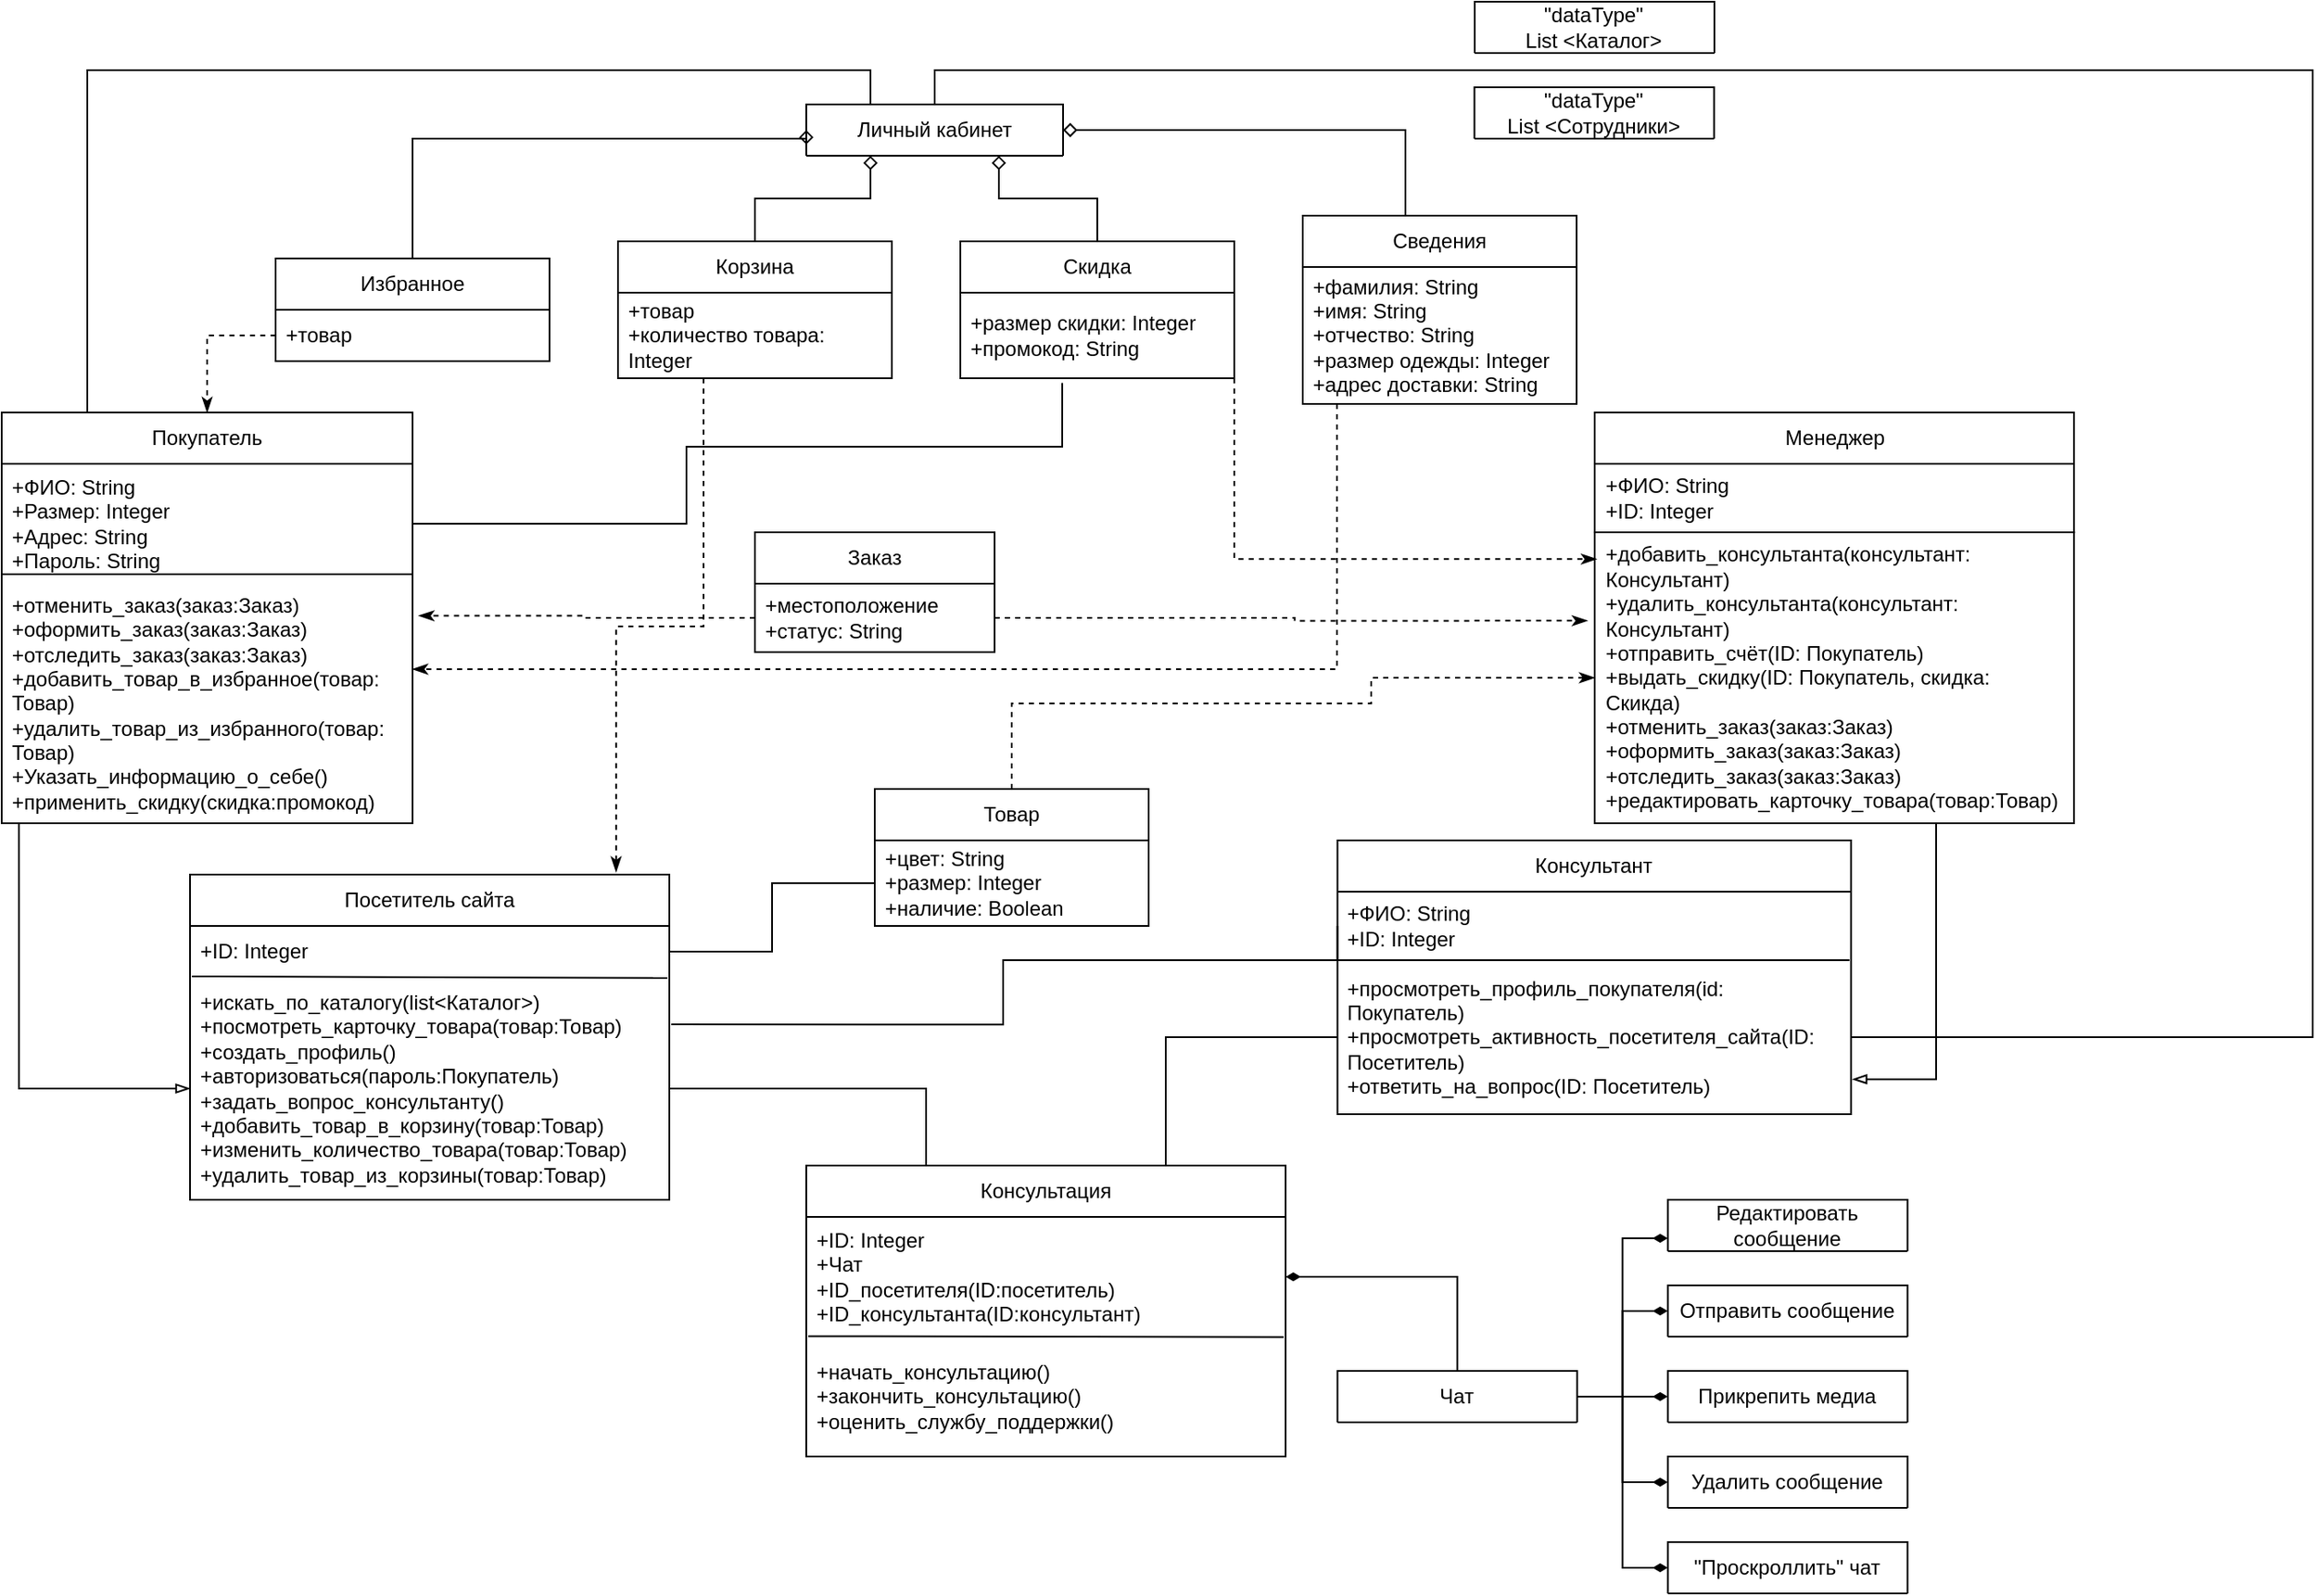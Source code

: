 <mxfile version="20.8.22" type="github">
  <diagram name="Страница 1" id="GJDnTZgHDLv8Mcrg9Rnr">
    <mxGraphModel dx="1431" dy="2005" grid="1" gridSize="10" guides="1" tooltips="1" connect="1" arrows="1" fold="1" page="1" pageScale="1" pageWidth="827" pageHeight="1169" math="0" shadow="0">
      <root>
        <mxCell id="0" />
        <mxCell id="1" parent="0" />
        <mxCell id="iCMyQbfiZRVg7noPx2Mv-5" value="Консультант" style="swimlane;fontStyle=0;childLayout=stackLayout;horizontal=1;startSize=30;horizontalStack=0;resizeParent=1;resizeParentMax=0;resizeLast=0;collapsible=1;marginBottom=0;whiteSpace=wrap;html=1;" vertex="1" parent="1">
          <mxGeometry x="790.3" y="-520" width="300" height="160" as="geometry" />
        </mxCell>
        <mxCell id="iCMyQbfiZRVg7noPx2Mv-7" value="+ФИО: String&lt;br style=&quot;border-color: var(--border-color);&quot;&gt;+ID: Integer" style="text;strokeColor=none;fillColor=none;align=left;verticalAlign=middle;spacingLeft=4;spacingRight=4;overflow=hidden;points=[[0,0.5],[1,0.5]];portConstraint=eastwest;rotatable=0;whiteSpace=wrap;html=1;" vertex="1" parent="iCMyQbfiZRVg7noPx2Mv-5">
          <mxGeometry y="30" width="300" height="40" as="geometry" />
        </mxCell>
        <mxCell id="iCMyQbfiZRVg7noPx2Mv-8" value="+просмотреть_профиль_покупателя(id: Покупатель)&lt;br&gt;+просмотреть_активность_посетителя_сайта(ID: Посетитель)&lt;br&gt;+ответить_на_вопрос(ID: Посетитель)&lt;br&gt;" style="text;strokeColor=none;fillColor=none;align=left;verticalAlign=middle;spacingLeft=4;spacingRight=4;overflow=hidden;points=[[0,0.5],[1,0.5]];portConstraint=eastwest;rotatable=0;whiteSpace=wrap;html=1;" vertex="1" parent="iCMyQbfiZRVg7noPx2Mv-5">
          <mxGeometry y="70" width="300" height="90" as="geometry" />
        </mxCell>
        <mxCell id="iCMyQbfiZRVg7noPx2Mv-44" value="" style="endArrow=none;html=1;rounded=0;exitX=-0.001;exitY=0;exitDx=0;exitDy=0;exitPerimeter=0;entryX=0.997;entryY=0;entryDx=0;entryDy=0;entryPerimeter=0;" edge="1" parent="iCMyQbfiZRVg7noPx2Mv-5" source="iCMyQbfiZRVg7noPx2Mv-8" target="iCMyQbfiZRVg7noPx2Mv-8">
          <mxGeometry width="50" height="50" relative="1" as="geometry">
            <mxPoint x="-40" y="170" as="sourcePoint" />
            <mxPoint x="10" y="120" as="targetPoint" />
          </mxGeometry>
        </mxCell>
        <mxCell id="iCMyQbfiZRVg7noPx2Mv-10" value="Личный кабинет" style="swimlane;fontStyle=0;childLayout=stackLayout;horizontal=1;startSize=30;horizontalStack=0;resizeParent=1;resizeParentMax=0;resizeLast=0;collapsible=1;marginBottom=0;whiteSpace=wrap;html=1;" vertex="1" parent="1">
          <mxGeometry x="480" y="-950" width="150" height="30" as="geometry" />
        </mxCell>
        <mxCell id="iCMyQbfiZRVg7noPx2Mv-103" style="edgeStyle=orthogonalEdgeStyle;rounded=0;orthogonalLoop=1;jettySize=auto;html=1;entryX=0.25;entryY=0;entryDx=0;entryDy=0;startArrow=none;startFill=0;endArrow=none;endFill=0;" edge="1" parent="1" source="iCMyQbfiZRVg7noPx2Mv-14" target="iCMyQbfiZRVg7noPx2Mv-10">
          <mxGeometry relative="1" as="geometry">
            <Array as="points">
              <mxPoint x="60" y="-970" />
              <mxPoint x="517" y="-970" />
            </Array>
          </mxGeometry>
        </mxCell>
        <mxCell id="iCMyQbfiZRVg7noPx2Mv-14" value="Покупатель" style="swimlane;fontStyle=0;childLayout=stackLayout;horizontal=1;startSize=30;horizontalStack=0;resizeParent=1;resizeParentMax=0;resizeLast=0;collapsible=1;marginBottom=0;whiteSpace=wrap;html=1;" vertex="1" parent="1">
          <mxGeometry x="10" y="-770" width="240" height="240" as="geometry" />
        </mxCell>
        <mxCell id="iCMyQbfiZRVg7noPx2Mv-15" value="+ФИО: String&lt;br&gt;+Размер: Integer&lt;br&gt;+Адрес: String&lt;br&gt;+Пароль: String" style="text;strokeColor=none;fillColor=none;align=left;verticalAlign=middle;spacingLeft=4;spacingRight=4;overflow=hidden;points=[[0,0.5],[1,0.5]];portConstraint=eastwest;rotatable=0;whiteSpace=wrap;html=1;" vertex="1" parent="iCMyQbfiZRVg7noPx2Mv-14">
          <mxGeometry y="30" width="240" height="70" as="geometry" />
        </mxCell>
        <mxCell id="iCMyQbfiZRVg7noPx2Mv-28" value="" style="endArrow=none;html=1;rounded=0;" edge="1" parent="iCMyQbfiZRVg7noPx2Mv-14">
          <mxGeometry width="50" height="50" relative="1" as="geometry">
            <mxPoint y="94.5" as="sourcePoint" />
            <mxPoint x="240" y="94.5" as="targetPoint" />
          </mxGeometry>
        </mxCell>
        <mxCell id="iCMyQbfiZRVg7noPx2Mv-16" value="+отменить_заказ(заказ:Заказ)&lt;br&gt;+оформить_заказ(заказ:Заказ)&lt;br&gt;+отследить_заказ(заказ:Заказ)&lt;br&gt;+добавить_товар_в_избранное(товар: Товар)&lt;br&gt;+удалить_товар_из_избранного(товар: Товар)&lt;br&gt;+Указать_информацию_о_себе()&lt;br&gt;+применить_скидку(скидка:промокод)" style="text;strokeColor=none;fillColor=none;align=left;verticalAlign=middle;spacingLeft=4;spacingRight=4;overflow=hidden;points=[[0,0.5],[1,0.5]];portConstraint=eastwest;rotatable=0;whiteSpace=wrap;html=1;" vertex="1" parent="iCMyQbfiZRVg7noPx2Mv-14">
          <mxGeometry y="100" width="240" height="140" as="geometry" />
        </mxCell>
        <mxCell id="iCMyQbfiZRVg7noPx2Mv-18" value="Менеджер" style="swimlane;fontStyle=0;childLayout=stackLayout;horizontal=1;startSize=30;horizontalStack=0;resizeParent=1;resizeParentMax=0;resizeLast=0;collapsible=1;marginBottom=0;whiteSpace=wrap;html=1;" vertex="1" parent="1">
          <mxGeometry x="940.56" y="-770" width="280" height="240" as="geometry" />
        </mxCell>
        <mxCell id="iCMyQbfiZRVg7noPx2Mv-19" value="+ФИО: String&lt;br&gt;+ID: Integer" style="text;strokeColor=none;fillColor=none;align=left;verticalAlign=middle;spacingLeft=4;spacingRight=4;overflow=hidden;points=[[0,0.5],[1,0.5]];portConstraint=eastwest;rotatable=0;whiteSpace=wrap;html=1;" vertex="1" parent="iCMyQbfiZRVg7noPx2Mv-18">
          <mxGeometry y="30" width="280" height="40" as="geometry" />
        </mxCell>
        <mxCell id="iCMyQbfiZRVg7noPx2Mv-20" value="+добавить_консультанта(консультант: Консультант)&lt;br&gt;+удалить_консультанта(консультант: Консультант)&lt;br&gt;+отправить_счёт(ID: Покупатель)&lt;br&gt;+выдать_скидку(ID: Покупатель, скидка: Скикда)&lt;br&gt;+отменить_заказ(заказ:Заказ)&lt;br style=&quot;border-color: var(--border-color);&quot;&gt;+оформить_заказ(заказ:Заказ)&lt;br style=&quot;border-color: var(--border-color);&quot;&gt;+отследить_заказ(заказ:Заказ)&lt;br&gt;+редактировать_карточку_товара(товар:Товар)" style="text;strokeColor=none;fillColor=none;align=left;verticalAlign=middle;spacingLeft=4;spacingRight=4;overflow=hidden;points=[[0,0.5],[1,0.5]];portConstraint=eastwest;rotatable=0;whiteSpace=wrap;html=1;" vertex="1" parent="iCMyQbfiZRVg7noPx2Mv-18">
          <mxGeometry y="70" width="280" height="170" as="geometry" />
        </mxCell>
        <mxCell id="iCMyQbfiZRVg7noPx2Mv-42" value="" style="endArrow=none;html=1;rounded=0;exitX=-0.002;exitY=0;exitDx=0;exitDy=0;exitPerimeter=0;entryX=1.002;entryY=0;entryDx=0;entryDy=0;entryPerimeter=0;" edge="1" parent="iCMyQbfiZRVg7noPx2Mv-18" source="iCMyQbfiZRVg7noPx2Mv-20" target="iCMyQbfiZRVg7noPx2Mv-20">
          <mxGeometry width="50" height="50" relative="1" as="geometry">
            <mxPoint x="70" y="225" as="sourcePoint" />
            <mxPoint x="120" y="175" as="targetPoint" />
          </mxGeometry>
        </mxCell>
        <mxCell id="iCMyQbfiZRVg7noPx2Mv-30" value="Товар" style="swimlane;fontStyle=0;childLayout=stackLayout;horizontal=1;startSize=30;horizontalStack=0;resizeParent=1;resizeParentMax=0;resizeLast=0;collapsible=1;marginBottom=0;whiteSpace=wrap;html=1;" vertex="1" parent="1">
          <mxGeometry x="520" y="-550" width="160" height="80" as="geometry" />
        </mxCell>
        <mxCell id="iCMyQbfiZRVg7noPx2Mv-31" value="+цвет: String&lt;br&gt;+размер: Integer&lt;br&gt;+наличие: Boolean" style="text;strokeColor=none;fillColor=none;align=left;verticalAlign=middle;spacingLeft=4;spacingRight=4;overflow=hidden;points=[[0,0.5],[1,0.5]];portConstraint=eastwest;rotatable=0;whiteSpace=wrap;html=1;" vertex="1" parent="iCMyQbfiZRVg7noPx2Mv-30">
          <mxGeometry y="30" width="160" height="50" as="geometry" />
        </mxCell>
        <mxCell id="iCMyQbfiZRVg7noPx2Mv-34" value="Посетитель сайта" style="swimlane;fontStyle=0;childLayout=stackLayout;horizontal=1;startSize=30;horizontalStack=0;resizeParent=1;resizeParentMax=0;resizeLast=0;collapsible=1;marginBottom=0;whiteSpace=wrap;html=1;" vertex="1" parent="1">
          <mxGeometry x="120" y="-500" width="280" height="190" as="geometry" />
        </mxCell>
        <mxCell id="iCMyQbfiZRVg7noPx2Mv-35" value="+ID: Integer" style="text;strokeColor=none;fillColor=none;align=left;verticalAlign=middle;spacingLeft=4;spacingRight=4;overflow=hidden;points=[[0,0.5],[1,0.5]];portConstraint=eastwest;rotatable=0;whiteSpace=wrap;html=1;" vertex="1" parent="iCMyQbfiZRVg7noPx2Mv-34">
          <mxGeometry y="30" width="280" height="30" as="geometry" />
        </mxCell>
        <mxCell id="iCMyQbfiZRVg7noPx2Mv-36" value="+искать_по_каталогу(list&amp;lt;Каталог&amp;gt;)&lt;br&gt;+посмотреть_карточку_товара(товар:Товар)&lt;br&gt;+создать_профиль()&lt;br&gt;+авторизоваться(пароль:Покупатель)&lt;br&gt;+задать_вопрос_консультанту()&lt;br&gt;+добавить_товар_в_корзину(товар:Товар)&lt;br&gt;+изменить_количество_товара(товар:Товар)&lt;br&gt;+удалить_товар_из_корзины(товар:Товар)" style="text;strokeColor=none;fillColor=none;align=left;verticalAlign=middle;spacingLeft=4;spacingRight=4;overflow=hidden;points=[[0,0.5],[1,0.5]];portConstraint=eastwest;rotatable=0;whiteSpace=wrap;html=1;" vertex="1" parent="iCMyQbfiZRVg7noPx2Mv-34">
          <mxGeometry y="60" width="280" height="130" as="geometry" />
        </mxCell>
        <mxCell id="iCMyQbfiZRVg7noPx2Mv-45" value="" style="endArrow=none;html=1;rounded=0;exitX=0.004;exitY=-0.004;exitDx=0;exitDy=0;exitPerimeter=0;entryX=0.996;entryY=0.003;entryDx=0;entryDy=0;entryPerimeter=0;" edge="1" parent="iCMyQbfiZRVg7noPx2Mv-34" source="iCMyQbfiZRVg7noPx2Mv-36" target="iCMyQbfiZRVg7noPx2Mv-36">
          <mxGeometry width="50" height="50" relative="1" as="geometry">
            <mxPoint x="-80" y="240" as="sourcePoint" />
            <mxPoint x="-30" y="190" as="targetPoint" />
          </mxGeometry>
        </mxCell>
        <mxCell id="iCMyQbfiZRVg7noPx2Mv-38" value="Заказ" style="swimlane;fontStyle=0;childLayout=stackLayout;horizontal=1;startSize=30;horizontalStack=0;resizeParent=1;resizeParentMax=0;resizeLast=0;collapsible=1;marginBottom=0;whiteSpace=wrap;html=1;" vertex="1" parent="1">
          <mxGeometry x="450" y="-700" width="140" height="70" as="geometry" />
        </mxCell>
        <mxCell id="iCMyQbfiZRVg7noPx2Mv-39" value="+местоположение&lt;br&gt;+статус: String" style="text;strokeColor=none;fillColor=none;align=left;verticalAlign=middle;spacingLeft=4;spacingRight=4;overflow=hidden;points=[[0,0.5],[1,0.5]];portConstraint=eastwest;rotatable=0;whiteSpace=wrap;html=1;" vertex="1" parent="iCMyQbfiZRVg7noPx2Mv-38">
          <mxGeometry y="30" width="140" height="40" as="geometry" />
        </mxCell>
        <mxCell id="iCMyQbfiZRVg7noPx2Mv-46" value="&quot;dataType&quot;&lt;br&gt;List &amp;lt;Каталог&amp;gt;" style="swimlane;fontStyle=0;childLayout=stackLayout;horizontal=1;startSize=30;horizontalStack=0;resizeParent=1;resizeParentMax=0;resizeLast=0;collapsible=1;marginBottom=0;whiteSpace=wrap;html=1;" vertex="1" parent="1">
          <mxGeometry x="870.48" y="-1010" width="140" height="30" as="geometry" />
        </mxCell>
        <mxCell id="iCMyQbfiZRVg7noPx2Mv-84" style="edgeStyle=orthogonalEdgeStyle;rounded=0;orthogonalLoop=1;jettySize=auto;html=1;entryX=0.75;entryY=1;entryDx=0;entryDy=0;endArrow=diamond;endFill=0;" edge="1" parent="1" source="iCMyQbfiZRVg7noPx2Mv-48" target="iCMyQbfiZRVg7noPx2Mv-10">
          <mxGeometry relative="1" as="geometry" />
        </mxCell>
        <mxCell id="iCMyQbfiZRVg7noPx2Mv-48" value="Скидка" style="swimlane;fontStyle=0;childLayout=stackLayout;horizontal=1;startSize=30;horizontalStack=0;resizeParent=1;resizeParentMax=0;resizeLast=0;collapsible=1;marginBottom=0;whiteSpace=wrap;html=1;" vertex="1" parent="1">
          <mxGeometry x="570" y="-870" width="160" height="80" as="geometry" />
        </mxCell>
        <mxCell id="iCMyQbfiZRVg7noPx2Mv-49" value="+размер скидки: Integer&lt;br&gt;+промокод: String" style="text;strokeColor=none;fillColor=none;align=left;verticalAlign=middle;spacingLeft=4;spacingRight=4;overflow=hidden;points=[[0,0.5],[1,0.5]];portConstraint=eastwest;rotatable=0;whiteSpace=wrap;html=1;" vertex="1" parent="iCMyQbfiZRVg7noPx2Mv-48">
          <mxGeometry y="30" width="160" height="50" as="geometry" />
        </mxCell>
        <mxCell id="iCMyQbfiZRVg7noPx2Mv-83" style="edgeStyle=orthogonalEdgeStyle;rounded=0;orthogonalLoop=1;jettySize=auto;html=1;entryX=0.25;entryY=1;entryDx=0;entryDy=0;endArrow=diamond;endFill=0;" edge="1" parent="1" source="iCMyQbfiZRVg7noPx2Mv-50" target="iCMyQbfiZRVg7noPx2Mv-10">
          <mxGeometry relative="1" as="geometry" />
        </mxCell>
        <mxCell id="iCMyQbfiZRVg7noPx2Mv-50" value="Корзина" style="swimlane;fontStyle=0;childLayout=stackLayout;horizontal=1;startSize=30;horizontalStack=0;resizeParent=1;resizeParentMax=0;resizeLast=0;collapsible=1;marginBottom=0;whiteSpace=wrap;html=1;" vertex="1" parent="1">
          <mxGeometry x="370" y="-870" width="160" height="80" as="geometry" />
        </mxCell>
        <mxCell id="iCMyQbfiZRVg7noPx2Mv-51" value="+товар&lt;br&gt;+количество товара: Integer" style="text;strokeColor=none;fillColor=none;align=left;verticalAlign=middle;spacingLeft=4;spacingRight=4;overflow=hidden;points=[[0,0.5],[1,0.5]];portConstraint=eastwest;rotatable=0;whiteSpace=wrap;html=1;" vertex="1" parent="iCMyQbfiZRVg7noPx2Mv-50">
          <mxGeometry y="30" width="160" height="50" as="geometry" />
        </mxCell>
        <mxCell id="iCMyQbfiZRVg7noPx2Mv-85" style="edgeStyle=orthogonalEdgeStyle;rounded=0;orthogonalLoop=1;jettySize=auto;html=1;entryX=1;entryY=0.5;entryDx=0;entryDy=0;endArrow=diamond;endFill=0;" edge="1" parent="1" source="iCMyQbfiZRVg7noPx2Mv-52" target="iCMyQbfiZRVg7noPx2Mv-10">
          <mxGeometry relative="1" as="geometry">
            <Array as="points">
              <mxPoint x="830" y="-935" />
            </Array>
          </mxGeometry>
        </mxCell>
        <mxCell id="iCMyQbfiZRVg7noPx2Mv-52" value="Сведения" style="swimlane;fontStyle=0;childLayout=stackLayout;horizontal=1;startSize=30;horizontalStack=0;resizeParent=1;resizeParentMax=0;resizeLast=0;collapsible=1;marginBottom=0;whiteSpace=wrap;html=1;" vertex="1" parent="1">
          <mxGeometry x="770" y="-885" width="160" height="110" as="geometry" />
        </mxCell>
        <mxCell id="iCMyQbfiZRVg7noPx2Mv-53" value="+фамилия: String&lt;br style=&quot;border-color: var(--border-color);&quot;&gt;+имя: String&lt;br style=&quot;border-color: var(--border-color);&quot;&gt;+отчество: String&lt;br style=&quot;border-color: var(--border-color);&quot;&gt;+размер одежды: Integer&lt;br&gt;+адрес доставки: String" style="text;strokeColor=none;fillColor=none;align=left;verticalAlign=middle;spacingLeft=4;spacingRight=4;overflow=hidden;points=[[0,0.5],[1,0.5]];portConstraint=eastwest;rotatable=0;whiteSpace=wrap;html=1;" vertex="1" parent="iCMyQbfiZRVg7noPx2Mv-52">
          <mxGeometry y="30" width="160" height="80" as="geometry" />
        </mxCell>
        <mxCell id="iCMyQbfiZRVg7noPx2Mv-81" style="edgeStyle=orthogonalEdgeStyle;rounded=0;orthogonalLoop=1;jettySize=auto;html=1;exitX=0.5;exitY=0;exitDx=0;exitDy=0;entryX=0;entryY=0.5;entryDx=0;entryDy=0;endArrow=diamond;endFill=0;" edge="1" parent="1" source="iCMyQbfiZRVg7noPx2Mv-54" target="iCMyQbfiZRVg7noPx2Mv-10">
          <mxGeometry relative="1" as="geometry">
            <Array as="points">
              <mxPoint x="250" y="-930" />
              <mxPoint x="480" y="-930" />
            </Array>
          </mxGeometry>
        </mxCell>
        <mxCell id="iCMyQbfiZRVg7noPx2Mv-54" value="Избранное" style="swimlane;fontStyle=0;childLayout=stackLayout;horizontal=1;startSize=30;horizontalStack=0;resizeParent=1;resizeParentMax=0;resizeLast=0;collapsible=1;marginBottom=0;whiteSpace=wrap;html=1;" vertex="1" parent="1">
          <mxGeometry x="170" y="-860" width="160" height="60" as="geometry" />
        </mxCell>
        <mxCell id="iCMyQbfiZRVg7noPx2Mv-55" value="+товар" style="text;strokeColor=none;fillColor=none;align=left;verticalAlign=middle;spacingLeft=4;spacingRight=4;overflow=hidden;points=[[0,0.5],[1,0.5]];portConstraint=eastwest;rotatable=0;whiteSpace=wrap;html=1;" vertex="1" parent="iCMyQbfiZRVg7noPx2Mv-54">
          <mxGeometry y="30" width="160" height="30" as="geometry" />
        </mxCell>
        <mxCell id="iCMyQbfiZRVg7noPx2Mv-56" value="&quot;dataType&quot;&lt;br&gt;List &amp;lt;Сотрудники&amp;gt;" style="swimlane;fontStyle=0;childLayout=stackLayout;horizontal=1;startSize=30;horizontalStack=0;resizeParent=1;resizeParentMax=0;resizeLast=0;collapsible=1;marginBottom=0;whiteSpace=wrap;html=1;" vertex="1" parent="1">
          <mxGeometry x="870.3" y="-960" width="140" height="30" as="geometry" />
        </mxCell>
        <mxCell id="iCMyQbfiZRVg7noPx2Mv-57" value="Консультация" style="swimlane;fontStyle=0;childLayout=stackLayout;horizontal=1;startSize=30;horizontalStack=0;resizeParent=1;resizeParentMax=0;resizeLast=0;collapsible=1;marginBottom=0;whiteSpace=wrap;html=1;" vertex="1" parent="1">
          <mxGeometry x="480" y="-330" width="280" height="170" as="geometry" />
        </mxCell>
        <mxCell id="iCMyQbfiZRVg7noPx2Mv-58" value="+ID: Integer&lt;br&gt;+Чат&lt;br&gt;+ID_посетителя(ID:посетитель)&lt;br&gt;+ID_консультанта(ID:консультант)" style="text;strokeColor=none;fillColor=none;align=left;verticalAlign=middle;spacingLeft=4;spacingRight=4;overflow=hidden;points=[[0,0.5],[1,0.5]];portConstraint=eastwest;rotatable=0;whiteSpace=wrap;html=1;" vertex="1" parent="iCMyQbfiZRVg7noPx2Mv-57">
          <mxGeometry y="30" width="280" height="70" as="geometry" />
        </mxCell>
        <mxCell id="iCMyQbfiZRVg7noPx2Mv-59" value="+начать_консультацию()&lt;br&gt;+закончить_консультацию()&lt;br&gt;+оценить_службу_поддержки()&lt;br&gt;" style="text;strokeColor=none;fillColor=none;align=left;verticalAlign=middle;spacingLeft=4;spacingRight=4;overflow=hidden;points=[[0,0.5],[1,0.5]];portConstraint=eastwest;rotatable=0;whiteSpace=wrap;html=1;" vertex="1" parent="iCMyQbfiZRVg7noPx2Mv-57">
          <mxGeometry y="100" width="280" height="70" as="geometry" />
        </mxCell>
        <mxCell id="iCMyQbfiZRVg7noPx2Mv-60" value="" style="endArrow=none;html=1;rounded=0;exitX=0.004;exitY=-0.004;exitDx=0;exitDy=0;exitPerimeter=0;entryX=0.996;entryY=0.003;entryDx=0;entryDy=0;entryPerimeter=0;" edge="1" parent="iCMyQbfiZRVg7noPx2Mv-57" source="iCMyQbfiZRVg7noPx2Mv-59" target="iCMyQbfiZRVg7noPx2Mv-59">
          <mxGeometry width="50" height="50" relative="1" as="geometry">
            <mxPoint x="-80" y="240" as="sourcePoint" />
            <mxPoint x="-30" y="190" as="targetPoint" />
          </mxGeometry>
        </mxCell>
        <mxCell id="iCMyQbfiZRVg7noPx2Mv-72" style="edgeStyle=orthogonalEdgeStyle;rounded=0;orthogonalLoop=1;jettySize=auto;html=1;exitX=1;exitY=0.5;exitDx=0;exitDy=0;entryX=0;entryY=0.75;entryDx=0;entryDy=0;endArrow=diamondThin;endFill=1;" edge="1" parent="1" source="iCMyQbfiZRVg7noPx2Mv-62" target="iCMyQbfiZRVg7noPx2Mv-67">
          <mxGeometry relative="1" as="geometry" />
        </mxCell>
        <mxCell id="iCMyQbfiZRVg7noPx2Mv-74" style="edgeStyle=orthogonalEdgeStyle;rounded=0;orthogonalLoop=1;jettySize=auto;html=1;entryX=0;entryY=0.5;entryDx=0;entryDy=0;endArrow=diamondThin;endFill=1;" edge="1" parent="1" source="iCMyQbfiZRVg7noPx2Mv-62" target="iCMyQbfiZRVg7noPx2Mv-65">
          <mxGeometry relative="1" as="geometry" />
        </mxCell>
        <mxCell id="iCMyQbfiZRVg7noPx2Mv-75" style="edgeStyle=orthogonalEdgeStyle;rounded=0;orthogonalLoop=1;jettySize=auto;html=1;entryX=0;entryY=0.5;entryDx=0;entryDy=0;endArrow=diamondThin;endFill=1;" edge="1" parent="1" source="iCMyQbfiZRVg7noPx2Mv-62" target="iCMyQbfiZRVg7noPx2Mv-66">
          <mxGeometry relative="1" as="geometry" />
        </mxCell>
        <mxCell id="iCMyQbfiZRVg7noPx2Mv-76" style="edgeStyle=orthogonalEdgeStyle;rounded=0;orthogonalLoop=1;jettySize=auto;html=1;entryX=0;entryY=0.5;entryDx=0;entryDy=0;endArrow=diamondThin;endFill=1;" edge="1" parent="1" source="iCMyQbfiZRVg7noPx2Mv-62" target="iCMyQbfiZRVg7noPx2Mv-69">
          <mxGeometry relative="1" as="geometry" />
        </mxCell>
        <mxCell id="iCMyQbfiZRVg7noPx2Mv-77" style="edgeStyle=orthogonalEdgeStyle;rounded=0;orthogonalLoop=1;jettySize=auto;html=1;entryX=0;entryY=0.5;entryDx=0;entryDy=0;endArrow=diamondThin;endFill=1;" edge="1" parent="1" source="iCMyQbfiZRVg7noPx2Mv-62" target="iCMyQbfiZRVg7noPx2Mv-70">
          <mxGeometry relative="1" as="geometry" />
        </mxCell>
        <mxCell id="iCMyQbfiZRVg7noPx2Mv-93" style="edgeStyle=orthogonalEdgeStyle;rounded=0;orthogonalLoop=1;jettySize=auto;html=1;entryX=1;entryY=0.5;entryDx=0;entryDy=0;startArrow=none;startFill=0;endArrow=diamondThin;endFill=1;" edge="1" parent="1" source="iCMyQbfiZRVg7noPx2Mv-62" target="iCMyQbfiZRVg7noPx2Mv-58">
          <mxGeometry relative="1" as="geometry" />
        </mxCell>
        <mxCell id="iCMyQbfiZRVg7noPx2Mv-62" value="Чат" style="swimlane;fontStyle=0;childLayout=stackLayout;horizontal=1;startSize=30;horizontalStack=0;resizeParent=1;resizeParentMax=0;resizeLast=0;collapsible=1;marginBottom=0;whiteSpace=wrap;html=1;" vertex="1" parent="1">
          <mxGeometry x="790.3" y="-210" width="140" height="30" as="geometry" />
        </mxCell>
        <mxCell id="iCMyQbfiZRVg7noPx2Mv-65" value="Отправить сообщение" style="swimlane;fontStyle=0;childLayout=stackLayout;horizontal=1;startSize=30;horizontalStack=0;resizeParent=1;resizeParentMax=0;resizeLast=0;collapsible=1;marginBottom=0;whiteSpace=wrap;html=1;" vertex="1" parent="1">
          <mxGeometry x="983.3" y="-260" width="140" height="30" as="geometry" />
        </mxCell>
        <mxCell id="iCMyQbfiZRVg7noPx2Mv-66" value="Прикрепить медиа" style="swimlane;fontStyle=0;childLayout=stackLayout;horizontal=1;startSize=30;horizontalStack=0;resizeParent=1;resizeParentMax=0;resizeLast=0;collapsible=1;marginBottom=0;whiteSpace=wrap;html=1;" vertex="1" parent="1">
          <mxGeometry x="983.3" y="-210" width="140" height="30" as="geometry" />
        </mxCell>
        <mxCell id="iCMyQbfiZRVg7noPx2Mv-67" value="Редактировать сообщение" style="swimlane;fontStyle=0;childLayout=stackLayout;horizontal=1;startSize=30;horizontalStack=0;resizeParent=1;resizeParentMax=0;resizeLast=0;collapsible=1;marginBottom=0;whiteSpace=wrap;html=1;" vertex="1" parent="1">
          <mxGeometry x="983.3" y="-310" width="140" height="30" as="geometry" />
        </mxCell>
        <mxCell id="iCMyQbfiZRVg7noPx2Mv-69" value="Удалить сообщение" style="swimlane;fontStyle=0;childLayout=stackLayout;horizontal=1;startSize=30;horizontalStack=0;resizeParent=1;resizeParentMax=0;resizeLast=0;collapsible=1;marginBottom=0;whiteSpace=wrap;html=1;" vertex="1" parent="1">
          <mxGeometry x="983.3" y="-160" width="140" height="30" as="geometry" />
        </mxCell>
        <mxCell id="iCMyQbfiZRVg7noPx2Mv-70" value="&quot;Проскроллить&quot; чат" style="swimlane;fontStyle=0;childLayout=stackLayout;horizontal=1;startSize=30;horizontalStack=0;resizeParent=1;resizeParentMax=0;resizeLast=0;collapsible=1;marginBottom=0;whiteSpace=wrap;html=1;" vertex="1" parent="1">
          <mxGeometry x="983.3" y="-110" width="140" height="30" as="geometry" />
        </mxCell>
        <mxCell id="iCMyQbfiZRVg7noPx2Mv-78" style="edgeStyle=orthogonalEdgeStyle;rounded=0;orthogonalLoop=1;jettySize=auto;html=1;entryX=0.25;entryY=0;entryDx=0;entryDy=0;endArrow=none;endFill=0;" edge="1" parent="1" source="iCMyQbfiZRVg7noPx2Mv-36" target="iCMyQbfiZRVg7noPx2Mv-57">
          <mxGeometry relative="1" as="geometry" />
        </mxCell>
        <mxCell id="iCMyQbfiZRVg7noPx2Mv-79" style="edgeStyle=orthogonalEdgeStyle;rounded=0;orthogonalLoop=1;jettySize=auto;html=1;entryX=0.75;entryY=0;entryDx=0;entryDy=0;endArrow=none;endFill=0;" edge="1" parent="1" source="iCMyQbfiZRVg7noPx2Mv-8" target="iCMyQbfiZRVg7noPx2Mv-57">
          <mxGeometry relative="1" as="geometry" />
        </mxCell>
        <mxCell id="iCMyQbfiZRVg7noPx2Mv-87" style="edgeStyle=orthogonalEdgeStyle;rounded=0;orthogonalLoop=1;jettySize=auto;html=1;endArrow=none;endFill=0;entryX=0.042;entryY=1;entryDx=0;entryDy=0;entryPerimeter=0;startArrow=blockThin;startFill=0;" edge="1" parent="1" source="iCMyQbfiZRVg7noPx2Mv-36" target="iCMyQbfiZRVg7noPx2Mv-16">
          <mxGeometry relative="1" as="geometry">
            <mxPoint x="20" y="-520" as="targetPoint" />
          </mxGeometry>
        </mxCell>
        <mxCell id="iCMyQbfiZRVg7noPx2Mv-88" style="edgeStyle=orthogonalEdgeStyle;rounded=0;orthogonalLoop=1;jettySize=auto;html=1;entryX=1.003;entryY=0.773;entryDx=0;entryDy=0;entryPerimeter=0;startArrow=none;startFill=0;endArrow=blockThin;endFill=0;" edge="1" parent="1" source="iCMyQbfiZRVg7noPx2Mv-20" target="iCMyQbfiZRVg7noPx2Mv-8">
          <mxGeometry relative="1" as="geometry">
            <Array as="points">
              <mxPoint x="1140" y="-605" />
              <mxPoint x="1140" y="-380" />
            </Array>
          </mxGeometry>
        </mxCell>
        <mxCell id="iCMyQbfiZRVg7noPx2Mv-90" style="edgeStyle=orthogonalEdgeStyle;rounded=0;orthogonalLoop=1;jettySize=auto;html=1;entryX=-0.015;entryY=0.304;entryDx=0;entryDy=0;entryPerimeter=0;startArrow=none;startFill=0;endArrow=classicThin;endFill=1;dashed=1;" edge="1" parent="1" source="iCMyQbfiZRVg7noPx2Mv-39" target="iCMyQbfiZRVg7noPx2Mv-20">
          <mxGeometry relative="1" as="geometry" />
        </mxCell>
        <mxCell id="iCMyQbfiZRVg7noPx2Mv-91" style="edgeStyle=orthogonalEdgeStyle;rounded=0;orthogonalLoop=1;jettySize=auto;html=1;entryX=1.015;entryY=0.134;entryDx=0;entryDy=0;entryPerimeter=0;dashed=1;startArrow=none;startFill=0;endArrow=classicThin;endFill=1;" edge="1" parent="1" source="iCMyQbfiZRVg7noPx2Mv-39" target="iCMyQbfiZRVg7noPx2Mv-16">
          <mxGeometry relative="1" as="geometry" />
        </mxCell>
        <mxCell id="iCMyQbfiZRVg7noPx2Mv-92" style="edgeStyle=orthogonalEdgeStyle;rounded=0;orthogonalLoop=1;jettySize=auto;html=1;exitX=0;exitY=0.5;exitDx=0;exitDy=0;entryX=1.004;entryY=0.212;entryDx=0;entryDy=0;entryPerimeter=0;startArrow=none;startFill=0;endArrow=none;endFill=0;" edge="1" parent="1" source="iCMyQbfiZRVg7noPx2Mv-7" target="iCMyQbfiZRVg7noPx2Mv-36">
          <mxGeometry relative="1" as="geometry">
            <Array as="points">
              <mxPoint x="790" y="-450" />
              <mxPoint x="595" y="-450" />
              <mxPoint x="595" y="-412" />
            </Array>
          </mxGeometry>
        </mxCell>
        <mxCell id="iCMyQbfiZRVg7noPx2Mv-95" style="edgeStyle=orthogonalEdgeStyle;rounded=0;orthogonalLoop=1;jettySize=auto;html=1;entryX=0;entryY=0.5;entryDx=0;entryDy=0;startArrow=none;startFill=0;endArrow=classicThin;endFill=1;dashed=1;" edge="1" parent="1" target="iCMyQbfiZRVg7noPx2Mv-20">
          <mxGeometry relative="1" as="geometry">
            <mxPoint x="600" y="-550" as="sourcePoint" />
            <Array as="points">
              <mxPoint x="600" y="-600" />
              <mxPoint x="810" y="-600" />
              <mxPoint x="810" y="-615" />
            </Array>
          </mxGeometry>
        </mxCell>
        <mxCell id="iCMyQbfiZRVg7noPx2Mv-96" style="edgeStyle=orthogonalEdgeStyle;rounded=0;orthogonalLoop=1;jettySize=auto;html=1;entryX=0;entryY=0.5;entryDx=0;entryDy=0;startArrow=none;startFill=0;endArrow=none;endFill=0;" edge="1" parent="1" source="iCMyQbfiZRVg7noPx2Mv-35" target="iCMyQbfiZRVg7noPx2Mv-31">
          <mxGeometry relative="1" as="geometry" />
        </mxCell>
        <mxCell id="iCMyQbfiZRVg7noPx2Mv-97" style="edgeStyle=orthogonalEdgeStyle;rounded=0;orthogonalLoop=1;jettySize=auto;html=1;entryX=0.5;entryY=0;entryDx=0;entryDy=0;startArrow=none;startFill=0;endArrow=classicThin;endFill=1;dashed=1;" edge="1" parent="1" source="iCMyQbfiZRVg7noPx2Mv-55" target="iCMyQbfiZRVg7noPx2Mv-14">
          <mxGeometry relative="1" as="geometry" />
        </mxCell>
        <mxCell id="iCMyQbfiZRVg7noPx2Mv-98" style="edgeStyle=orthogonalEdgeStyle;rounded=0;orthogonalLoop=1;jettySize=auto;html=1;entryX=0.889;entryY=-0.008;entryDx=0;entryDy=0;entryPerimeter=0;dashed=1;startArrow=none;startFill=0;endArrow=classicThin;endFill=1;" edge="1" parent="1" source="iCMyQbfiZRVg7noPx2Mv-51" target="iCMyQbfiZRVg7noPx2Mv-34">
          <mxGeometry relative="1" as="geometry">
            <Array as="points">
              <mxPoint x="420" y="-645" />
              <mxPoint x="369" y="-645" />
            </Array>
          </mxGeometry>
        </mxCell>
        <mxCell id="iCMyQbfiZRVg7noPx2Mv-99" style="edgeStyle=orthogonalEdgeStyle;rounded=0;orthogonalLoop=1;jettySize=auto;html=1;entryX=0.004;entryY=0.092;entryDx=0;entryDy=0;entryPerimeter=0;dashed=1;startArrow=none;startFill=0;endArrow=classicThin;endFill=1;" edge="1" parent="1" source="iCMyQbfiZRVg7noPx2Mv-49" target="iCMyQbfiZRVg7noPx2Mv-20">
          <mxGeometry relative="1" as="geometry">
            <Array as="points">
              <mxPoint x="730" y="-684" />
            </Array>
          </mxGeometry>
        </mxCell>
        <mxCell id="iCMyQbfiZRVg7noPx2Mv-100" style="edgeStyle=orthogonalEdgeStyle;rounded=0;orthogonalLoop=1;jettySize=auto;html=1;entryX=0.372;entryY=1.054;entryDx=0;entryDy=0;entryPerimeter=0;startArrow=none;startFill=0;endArrow=none;endFill=0;" edge="1" parent="1" source="iCMyQbfiZRVg7noPx2Mv-15" target="iCMyQbfiZRVg7noPx2Mv-49">
          <mxGeometry relative="1" as="geometry">
            <Array as="points">
              <mxPoint x="410" y="-705" />
              <mxPoint x="410" y="-750" />
              <mxPoint x="630" y="-750" />
            </Array>
          </mxGeometry>
        </mxCell>
        <mxCell id="iCMyQbfiZRVg7noPx2Mv-101" style="edgeStyle=orthogonalEdgeStyle;rounded=0;orthogonalLoop=1;jettySize=auto;html=1;startArrow=none;startFill=0;endArrow=classicThin;endFill=1;dashed=1;" edge="1" parent="1" source="iCMyQbfiZRVg7noPx2Mv-53" target="iCMyQbfiZRVg7noPx2Mv-16">
          <mxGeometry relative="1" as="geometry">
            <Array as="points">
              <mxPoint x="790" y="-620" />
            </Array>
          </mxGeometry>
        </mxCell>
        <mxCell id="iCMyQbfiZRVg7noPx2Mv-102" style="edgeStyle=orthogonalEdgeStyle;rounded=0;orthogonalLoop=1;jettySize=auto;html=1;entryX=0.5;entryY=0;entryDx=0;entryDy=0;startArrow=none;startFill=0;endArrow=none;endFill=0;" edge="1" parent="1" source="iCMyQbfiZRVg7noPx2Mv-8" target="iCMyQbfiZRVg7noPx2Mv-10">
          <mxGeometry relative="1" as="geometry">
            <Array as="points">
              <mxPoint x="1360" y="-405" />
              <mxPoint x="1360" y="-970" />
              <mxPoint x="555" y="-970" />
            </Array>
          </mxGeometry>
        </mxCell>
      </root>
    </mxGraphModel>
  </diagram>
</mxfile>
